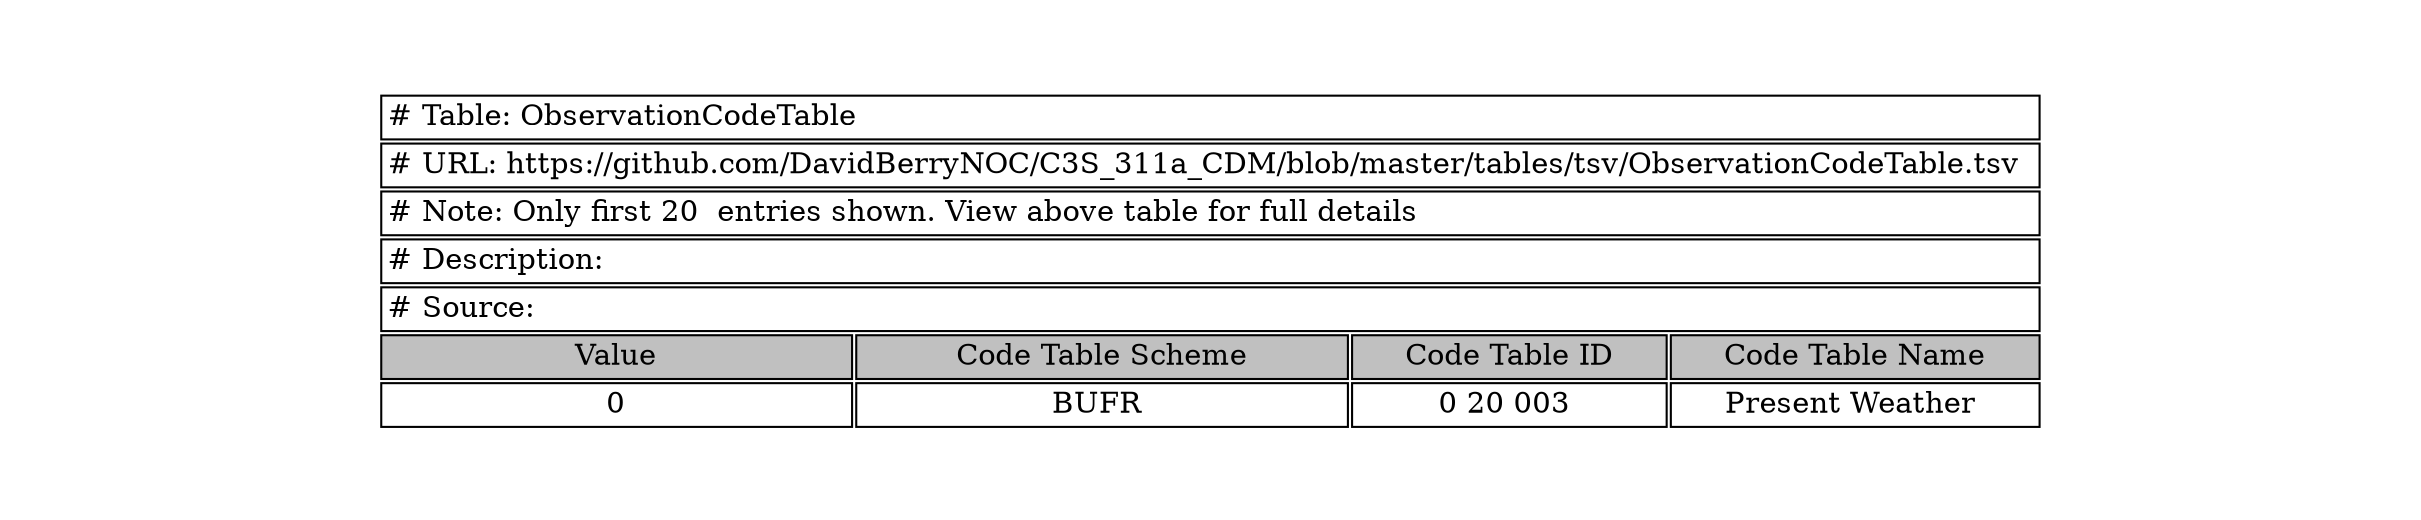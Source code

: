 digraph ObservationCodeTable {
node [color=white]
ObservationCodeTable [label=<<TABLE BORDER="0" CELLBORDER="1" CELLSPACING="2" COLOR="BLACK">
<TR><TD COLSPAN="4" ALIGN="left" PORT="head"># Table: ObservationCodeTable</TD></TR>
<TR><TD COLSPAN="4" ALIGN="left"># URL: https://github.com/DavidBerryNOC/C3S_311a_CDM/blob/master/tables/tsv/ObservationCodeTable.tsv</TD></TR>
<TR><TD COLSPAN="4" ALIGN="left"># Note: Only first 20  entries shown. View above table for full details</TD></TR>
<TR><TD ALIGN="left" COLSPAN="4"># Description:</TD></TR>
<TR><TD ALIGN="left" COLSPAN="4"># Source:</TD></TR>
<TR><TD BGCOLOR="GRAY">Value</TD><TD BGCOLOR="GRAY">Code Table Scheme</TD><TD BGCOLOR="GRAY">Code Table ID</TD><TD BGCOLOR="GRAY">Code Table Name</TD></TR>
<TR><TD>0</TD><TD>BUFR </TD><TD>0 20 003 </TD><TD>Present Weather </TD></TR>
</TABLE>>];
}
